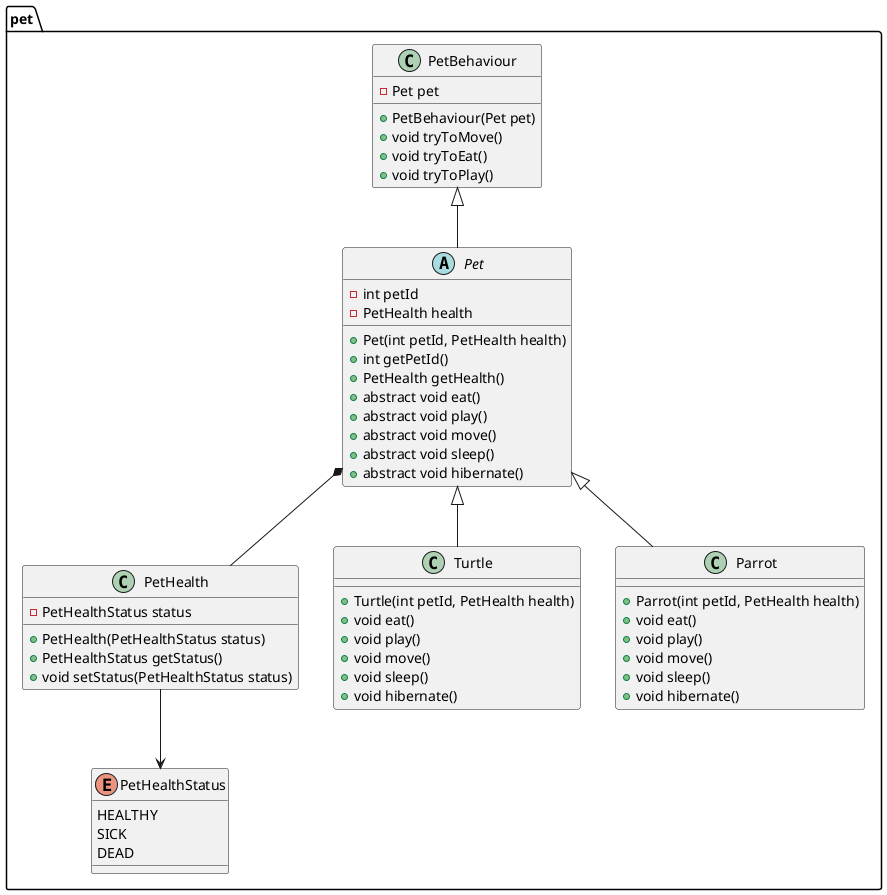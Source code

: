 @startuml
package pet {
    abstract class Pet extends PetBehaviour {
        - int petId
        - PetHealth health

        + Pet(int petId, PetHealth health)
        + int getPetId()
        + PetHealth getHealth()
        + abstract void eat()
        + abstract void play()
        + abstract void move()
        + abstract void sleep()
        + abstract void hibernate()
    }

    class PetBehaviour {
        - Pet pet

        + PetBehaviour(Pet pet)
        + void tryToMove()
        + void tryToEat()
        + void tryToPlay()
    }

    class PetHealth {
        - PetHealthStatus status

        + PetHealth(PetHealthStatus status)
        + PetHealthStatus getStatus()
        + void setStatus(PetHealthStatus status)
    }

    enum PetHealthStatus {
        HEALTHY
        SICK
        DEAD
    }

    class Turtle extends Pet {
        + Turtle(int petId, PetHealth health)
        + void eat()
        + void play()
        + void move()
        + void sleep()
        + void hibernate()
    }

    class Parrot extends Pet {
        + Parrot(int petId, PetHealth health)
        + void eat()
        + void play()
        + void move()
        + void sleep()
        + void hibernate()
    }

    Pet *-- PetHealth
    PetHealth --> PetHealthStatus
}
@enduml
